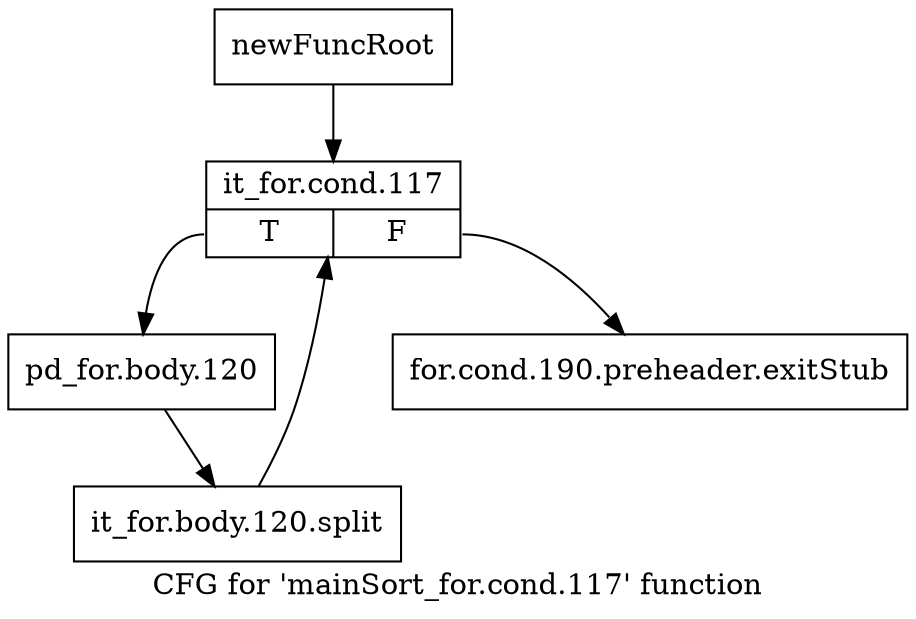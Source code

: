 digraph "CFG for 'mainSort_for.cond.117' function" {
	label="CFG for 'mainSort_for.cond.117' function";

	Node0x17e41a0 [shape=record,label="{newFuncRoot}"];
	Node0x17e41a0 -> Node0x17e4240;
	Node0x17e41f0 [shape=record,label="{for.cond.190.preheader.exitStub}"];
	Node0x17e4240 [shape=record,label="{it_for.cond.117|{<s0>T|<s1>F}}"];
	Node0x17e4240:s0 -> Node0x17e4290;
	Node0x17e4240:s1 -> Node0x17e41f0;
	Node0x17e4290 [shape=record,label="{pd_for.body.120}"];
	Node0x17e4290 -> Node0x1a329f0;
	Node0x1a329f0 [shape=record,label="{it_for.body.120.split}"];
	Node0x1a329f0 -> Node0x17e4240;
}
